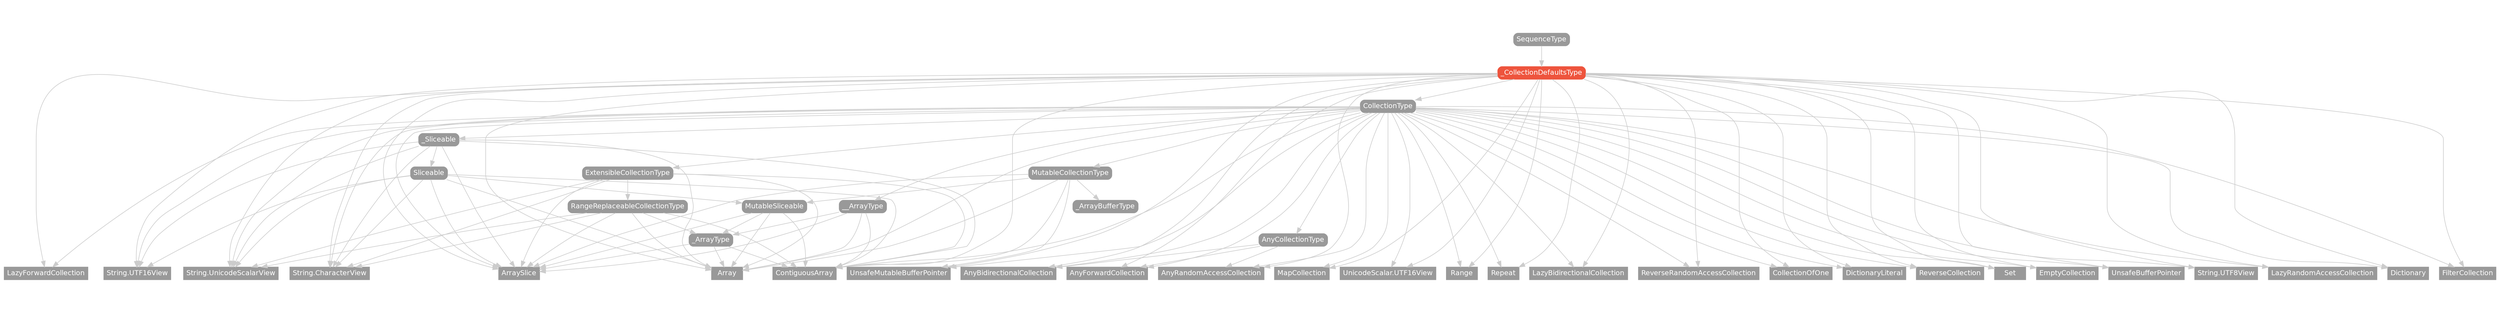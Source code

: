 strict digraph "_CollectionDefaultsType - Type Hierarchy - SwiftDoc.org" {
    pad="0.1,0.8"
    node [shape=box, style="filled,rounded", color="#999999", fillcolor="#999999", fontcolor=white, fontname=Helvetica, fontnames="Helvetica,sansserif", fontsize=12, margin="0.07,0.05", height="0.3"]
    edge [color="#cccccc"]
    "AnyBidirectionalCollection" [URL="/type/AnyBidirectionalCollection/", style=filled]
    "AnyCollectionType" [URL="/protocol/AnyCollectionType/"]
    "AnyForwardCollection" [URL="/type/AnyForwardCollection/", style=filled]
    "AnyRandomAccessCollection" [URL="/type/AnyRandomAccessCollection/", style=filled]
    "Array" [URL="/type/Array/", style=filled]
    "ArraySlice" [URL="/type/ArraySlice/", style=filled]
    "CollectionOfOne" [URL="/type/CollectionOfOne/", style=filled]
    "CollectionType" [URL="/protocol/CollectionType/"]
    "ContiguousArray" [URL="/type/ContiguousArray/", style=filled]
    "Dictionary" [URL="/type/Dictionary/", style=filled]
    "DictionaryLiteral" [URL="/type/DictionaryLiteral/", style=filled]
    "EmptyCollection" [URL="/type/EmptyCollection/", style=filled]
    "ExtensibleCollectionType" [URL="/protocol/ExtensibleCollectionType/"]
    "FilterCollection" [URL="/type/FilterCollection/", style=filled]
    "LazyBidirectionalCollection" [URL="/type/LazyBidirectionalCollection/", style=filled]
    "LazyForwardCollection" [URL="/type/LazyForwardCollection/", style=filled]
    "LazyRandomAccessCollection" [URL="/type/LazyRandomAccessCollection/", style=filled]
    "MapCollection" [URL="/type/MapCollection/", style=filled]
    "MutableCollectionType" [URL="/protocol/MutableCollectionType/"]
    "MutableSliceable" [URL="/protocol/MutableSliceable/"]
    "Range" [URL="/type/Range/", style=filled]
    "RangeReplaceableCollectionType" [URL="/protocol/RangeReplaceableCollectionType/"]
    "Repeat" [URL="/type/Repeat/", style=filled]
    "ReverseCollection" [URL="/type/ReverseCollection/", style=filled]
    "ReverseRandomAccessCollection" [URL="/type/ReverseRandomAccessCollection/", style=filled]
    "SequenceType" [URL="/protocol/SequenceType/"]
    "Set" [URL="/type/Set/", style=filled]
    "Sliceable" [URL="/protocol/Sliceable/"]
    "String.CharacterView" [URL="/type/String.CharacterView/", style=filled]
    "String.UTF16View" [URL="/type/String.UTF16View/", style=filled]
    "String.UTF8View" [URL="/type/String.UTF8View/", style=filled]
    "String.UnicodeScalarView" [URL="/type/String.UnicodeScalarView/", style=filled]
    "UnicodeScalar.UTF16View" [URL="/type/UnicodeScalar.UTF16View/", style=filled]
    "UnsafeBufferPointer" [URL="/type/UnsafeBufferPointer/", style=filled]
    "UnsafeMutableBufferPointer" [URL="/type/UnsafeMutableBufferPointer/", style=filled]
    "_ArrayBufferType" [URL="/protocol/_ArrayBufferType/"]
    "_ArrayType" [URL="/protocol/_ArrayType/"]
    "_CollectionDefaultsType" [URL="/protocol/_CollectionDefaultsType/", style="filled,rounded", fillcolor="#ee543d", color="#ee543d"]
    "_Sliceable" [URL="/protocol/_Sliceable/"]
    "__ArrayType" [URL="/protocol/__ArrayType/"]    "_CollectionDefaultsType" -> "AnyBidirectionalCollection"
    "_CollectionDefaultsType" -> "AnyForwardCollection"
    "_CollectionDefaultsType" -> "AnyRandomAccessCollection"
    "_CollectionDefaultsType" -> "Array"
    "_CollectionDefaultsType" -> "ArraySlice"
    "_CollectionDefaultsType" -> "CollectionOfOne"
    "_CollectionDefaultsType" -> "CollectionType"
    "_CollectionDefaultsType" -> "ContiguousArray"
    "_CollectionDefaultsType" -> "Dictionary"
    "_CollectionDefaultsType" -> "DictionaryLiteral"
    "_CollectionDefaultsType" -> "EmptyCollection"
    "_CollectionDefaultsType" -> "FilterCollection"
    "_CollectionDefaultsType" -> "LazyBidirectionalCollection"
    "_CollectionDefaultsType" -> "LazyForwardCollection"
    "_CollectionDefaultsType" -> "LazyRandomAccessCollection"
    "_CollectionDefaultsType" -> "MapCollection"
    "_CollectionDefaultsType" -> "Range"
    "_CollectionDefaultsType" -> "Repeat"
    "_CollectionDefaultsType" -> "ReverseCollection"
    "_CollectionDefaultsType" -> "ReverseRandomAccessCollection"
    "_CollectionDefaultsType" -> "Set"
    "_CollectionDefaultsType" -> "UnicodeScalar.UTF16View"
    "_CollectionDefaultsType" -> "UnsafeBufferPointer"
    "_CollectionDefaultsType" -> "UnsafeMutableBufferPointer"
    "_CollectionDefaultsType" -> "String.CharacterView"
    "_CollectionDefaultsType" -> "String.UnicodeScalarView"
    "_CollectionDefaultsType" -> "String.UTF16View"
    "_CollectionDefaultsType" -> "String.UTF8View"
    "CollectionType" -> "AnyBidirectionalCollection"
    "CollectionType" -> "AnyCollectionType"
    "CollectionType" -> "AnyForwardCollection"
    "CollectionType" -> "AnyRandomAccessCollection"
    "CollectionType" -> "Array"
    "CollectionType" -> "ArraySlice"
    "CollectionType" -> "CollectionOfOne"
    "CollectionType" -> "ContiguousArray"
    "CollectionType" -> "Dictionary"
    "CollectionType" -> "DictionaryLiteral"
    "CollectionType" -> "EmptyCollection"
    "CollectionType" -> "ExtensibleCollectionType"
    "CollectionType" -> "FilterCollection"
    "CollectionType" -> "LazyBidirectionalCollection"
    "CollectionType" -> "LazyForwardCollection"
    "CollectionType" -> "LazyRandomAccessCollection"
    "CollectionType" -> "MapCollection"
    "CollectionType" -> "MutableCollectionType"
    "CollectionType" -> "Range"
    "CollectionType" -> "Repeat"
    "CollectionType" -> "ReverseCollection"
    "CollectionType" -> "ReverseRandomAccessCollection"
    "CollectionType" -> "Set"
    "CollectionType" -> "UnicodeScalar.UTF16View"
    "CollectionType" -> "UnsafeBufferPointer"
    "CollectionType" -> "UnsafeMutableBufferPointer"
    "CollectionType" -> "_Sliceable"
    "CollectionType" -> "__ArrayType"
    "CollectionType" -> "String.CharacterView"
    "CollectionType" -> "String.UnicodeScalarView"
    "CollectionType" -> "String.UTF16View"
    "CollectionType" -> "String.UTF8View"
    "AnyCollectionType" -> "AnyBidirectionalCollection"
    "AnyCollectionType" -> "AnyForwardCollection"
    "AnyCollectionType" -> "AnyRandomAccessCollection"
    "ExtensibleCollectionType" -> "Array"
    "ExtensibleCollectionType" -> "ArraySlice"
    "ExtensibleCollectionType" -> "ContiguousArray"
    "ExtensibleCollectionType" -> "RangeReplaceableCollectionType"
    "ExtensibleCollectionType" -> "String.CharacterView"
    "ExtensibleCollectionType" -> "String.UnicodeScalarView"
    "RangeReplaceableCollectionType" -> "Array"
    "RangeReplaceableCollectionType" -> "ArraySlice"
    "RangeReplaceableCollectionType" -> "ContiguousArray"
    "RangeReplaceableCollectionType" -> "_ArrayType"
    "RangeReplaceableCollectionType" -> "String.CharacterView"
    "RangeReplaceableCollectionType" -> "String.UnicodeScalarView"
    "_ArrayType" -> "Array"
    "_ArrayType" -> "ArraySlice"
    "_ArrayType" -> "ContiguousArray"
    "MutableCollectionType" -> "Array"
    "MutableCollectionType" -> "ArraySlice"
    "MutableCollectionType" -> "ContiguousArray"
    "MutableCollectionType" -> "MutableSliceable"
    "MutableCollectionType" -> "UnsafeMutableBufferPointer"
    "MutableCollectionType" -> "_ArrayBufferType"
    "MutableSliceable" -> "Array"
    "MutableSliceable" -> "ArraySlice"
    "MutableSliceable" -> "ContiguousArray"
    "MutableSliceable" -> "_ArrayType"
    "_ArrayType" -> "Array"
    "_ArrayType" -> "ArraySlice"
    "_ArrayType" -> "ContiguousArray"
    "_Sliceable" -> "Array"
    "_Sliceable" -> "ArraySlice"
    "_Sliceable" -> "ContiguousArray"
    "_Sliceable" -> "Sliceable"
    "_Sliceable" -> "String.CharacterView"
    "_Sliceable" -> "String.UnicodeScalarView"
    "_Sliceable" -> "String.UTF16View"
    "Sliceable" -> "Array"
    "Sliceable" -> "ArraySlice"
    "Sliceable" -> "ContiguousArray"
    "Sliceable" -> "MutableSliceable"
    "Sliceable" -> "String.CharacterView"
    "Sliceable" -> "String.UnicodeScalarView"
    "Sliceable" -> "String.UTF16View"
    "MutableSliceable" -> "Array"
    "MutableSliceable" -> "ArraySlice"
    "MutableSliceable" -> "ContiguousArray"
    "MutableSliceable" -> "_ArrayType"
    "_ArrayType" -> "Array"
    "_ArrayType" -> "ArraySlice"
    "_ArrayType" -> "ContiguousArray"
    "__ArrayType" -> "Array"
    "__ArrayType" -> "ArraySlice"
    "__ArrayType" -> "ContiguousArray"
    "__ArrayType" -> "_ArrayType"
    "_ArrayType" -> "Array"
    "_ArrayType" -> "ArraySlice"
    "_ArrayType" -> "ContiguousArray"
    "SequenceType" -> "_CollectionDefaultsType"
    subgraph Types {
        rank = max; "AnyBidirectionalCollection"; "AnyForwardCollection"; "AnyRandomAccessCollection"; "Array"; "ArraySlice"; "CollectionOfOne"; "ContiguousArray"; "Dictionary"; "DictionaryLiteral"; "EmptyCollection"; "FilterCollection"; "LazyBidirectionalCollection"; "LazyForwardCollection"; "LazyRandomAccessCollection"; "MapCollection"; "Range"; "Repeat"; "ReverseCollection"; "ReverseRandomAccessCollection"; "Set"; "UnicodeScalar.UTF16View"; "UnsafeBufferPointer"; "UnsafeMutableBufferPointer"; "String.CharacterView"; "String.UnicodeScalarView"; "String.UTF16View"; "String.UTF8View";
    }
}